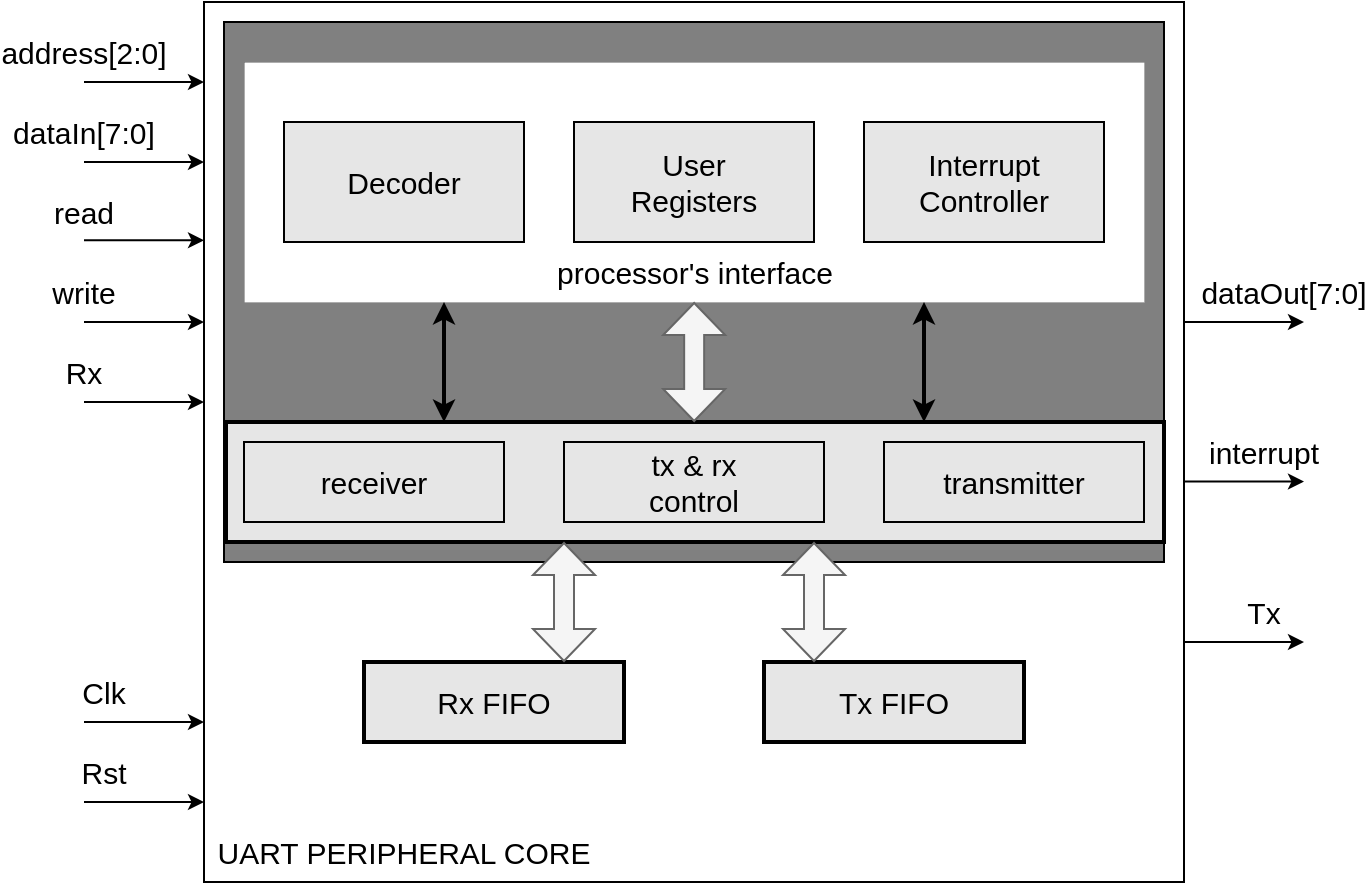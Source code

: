 <mxfile version="20.3.7" type="device"><diagram name="Page-1" id="099fd60b-425b-db50-ffb0-6b813814b670"><mxGraphModel dx="1188" dy="688" grid="1" gridSize="10" guides="1" tooltips="1" connect="1" arrows="1" fold="1" page="1" pageScale="1" pageWidth="850" pageHeight="1100" background="none" math="0" shadow="0"><root><mxCell id="0"/><mxCell id="1" parent="0"/><mxCell id="pZ97jp5W4YAHnzl__pTZ-77" value="" style="rounded=0;whiteSpace=wrap;html=1;labelBackgroundColor=none;strokeColor=#000000;strokeWidth=1;fontSize=15;fillColor=#FFFFFF;" vertex="1" parent="1"><mxGeometry x="200" y="80" width="490" height="440" as="geometry"/></mxCell><mxCell id="pZ97jp5W4YAHnzl__pTZ-81" value="UART PERIPHERAL CORE" style="text;html=1;strokeColor=none;fillColor=none;align=center;verticalAlign=middle;whiteSpace=wrap;rounded=0;labelBackgroundColor=none;strokeWidth=2;fontSize=15;" vertex="1" parent="1"><mxGeometry x="170" y="490" width="260" height="30" as="geometry"/></mxCell><mxCell id="pZ97jp5W4YAHnzl__pTZ-89" value="" style="rounded=0;whiteSpace=wrap;html=1;labelBackgroundColor=none;strokeColor=#000000;strokeWidth=1;fontSize=15;fillColor=#808080;" vertex="1" parent="1"><mxGeometry x="210" y="90" width="470" height="270" as="geometry"/></mxCell><mxCell id="pZ97jp5W4YAHnzl__pTZ-94" value="" style="rounded=0;whiteSpace=wrap;html=1;labelBackgroundColor=none;strokeColor=#000000;strokeWidth=2;fontSize=15;fillColor=#E6E6E6;" vertex="1" parent="1"><mxGeometry x="211" y="290" width="469" height="60" as="geometry"/></mxCell><mxCell id="pZ97jp5W4YAHnzl__pTZ-85" value="transmitter" style="rounded=0;whiteSpace=wrap;html=1;labelBackgroundColor=none;strokeColor=#000000;strokeWidth=1;fontSize=15;fillColor=#E6E6E6;" vertex="1" parent="1"><mxGeometry x="540" y="300" width="130" height="40" as="geometry"/></mxCell><mxCell id="pZ97jp5W4YAHnzl__pTZ-86" value="tx &amp;amp; rx&lt;br&gt;control" style="rounded=0;whiteSpace=wrap;html=1;labelBackgroundColor=none;strokeColor=#000000;strokeWidth=1;fontSize=15;fillColor=#E6E6E6;" vertex="1" parent="1"><mxGeometry x="380" y="300" width="130" height="40" as="geometry"/></mxCell><mxCell id="pZ97jp5W4YAHnzl__pTZ-87" value="receiver" style="rounded=0;whiteSpace=wrap;html=1;labelBackgroundColor=none;strokeColor=#000000;strokeWidth=1;fontSize=15;fillColor=#E6E6E6;" vertex="1" parent="1"><mxGeometry x="220" y="300" width="130" height="40" as="geometry"/></mxCell><mxCell id="pZ97jp5W4YAHnzl__pTZ-90" value="" style="rounded=0;whiteSpace=wrap;html=1;labelBackgroundColor=none;strokeWidth=0;fontSize=15;" vertex="1" parent="1"><mxGeometry x="220" y="110" width="450" height="120" as="geometry"/></mxCell><mxCell id="pZ97jp5W4YAHnzl__pTZ-91" value="Decoder" style="rounded=0;whiteSpace=wrap;html=1;labelBackgroundColor=none;strokeWidth=1;fontSize=15;fillColor=#E6E6E6;" vertex="1" parent="1"><mxGeometry x="240" y="140" width="120" height="60" as="geometry"/></mxCell><mxCell id="pZ97jp5W4YAHnzl__pTZ-92" value="User&lt;br&gt;Registers" style="rounded=0;whiteSpace=wrap;html=1;labelBackgroundColor=none;strokeWidth=1;fontSize=15;fillColor=#E6E6E6;" vertex="1" parent="1"><mxGeometry x="385" y="140" width="120" height="60" as="geometry"/></mxCell><mxCell id="pZ97jp5W4YAHnzl__pTZ-93" value="Interrupt&lt;br&gt;Controller" style="rounded=0;whiteSpace=wrap;html=1;labelBackgroundColor=none;strokeWidth=1;fontSize=15;fillColor=#E6E6E6;" vertex="1" parent="1"><mxGeometry x="530" y="140" width="120" height="60" as="geometry"/></mxCell><mxCell id="pZ97jp5W4YAHnzl__pTZ-95" value="" style="shape=flexArrow;endArrow=classic;startArrow=classic;html=1;rounded=0;strokeWidth=1;fontSize=15;endSize=5;startSize=5;fillColor=#f5f5f5;strokeColor=#666666;" edge="1" parent="1"><mxGeometry width="100" height="100" relative="1" as="geometry"><mxPoint x="445.08" y="290" as="sourcePoint"/><mxPoint x="445.08" y="230" as="targetPoint"/></mxGeometry></mxCell><mxCell id="pZ97jp5W4YAHnzl__pTZ-96" value="" style="endArrow=classic;startArrow=classic;html=1;rounded=0;strokeWidth=2;fontSize=15;startSize=5;endSize=5;" edge="1" parent="1"><mxGeometry width="50" height="50" relative="1" as="geometry"><mxPoint x="320" y="290" as="sourcePoint"/><mxPoint x="320" y="230" as="targetPoint"/></mxGeometry></mxCell><mxCell id="pZ97jp5W4YAHnzl__pTZ-97" value="" style="endArrow=classic;startArrow=classic;html=1;rounded=0;strokeWidth=2;fontSize=15;startSize=5;endSize=5;" edge="1" parent="1"><mxGeometry width="50" height="50" relative="1" as="geometry"><mxPoint x="560" y="290" as="sourcePoint"/><mxPoint x="560" y="230" as="targetPoint"/></mxGeometry></mxCell><mxCell id="pZ97jp5W4YAHnzl__pTZ-98" value="processor's interface" style="text;html=1;strokeColor=none;fillColor=none;align=center;verticalAlign=middle;whiteSpace=wrap;rounded=0;labelBackgroundColor=none;strokeWidth=2;fontSize=15;" vertex="1" parent="1"><mxGeometry x="333" y="200" width="225" height="30" as="geometry"/></mxCell><mxCell id="pZ97jp5W4YAHnzl__pTZ-99" value="Rx FIFO" style="rounded=0;whiteSpace=wrap;html=1;labelBackgroundColor=none;strokeColor=#000000;strokeWidth=2;fontSize=15;fillColor=#E6E6E6;" vertex="1" parent="1"><mxGeometry x="280" y="410" width="130" height="40" as="geometry"/></mxCell><mxCell id="pZ97jp5W4YAHnzl__pTZ-100" value="Tx FIFO" style="rounded=0;whiteSpace=wrap;html=1;labelBackgroundColor=none;strokeColor=#000000;strokeWidth=2;fontSize=15;fillColor=#E6E6E6;" vertex="1" parent="1"><mxGeometry x="480" y="410" width="130" height="40" as="geometry"/></mxCell><mxCell id="pZ97jp5W4YAHnzl__pTZ-101" value="" style="shape=flexArrow;endArrow=classic;startArrow=classic;html=1;rounded=0;strokeWidth=1;fontSize=15;endSize=5;startSize=5;fillColor=#f5f5f5;strokeColor=#666666;" edge="1" parent="1"><mxGeometry width="100" height="100" relative="1" as="geometry"><mxPoint x="380.0" y="410" as="sourcePoint"/><mxPoint x="380.0" y="350" as="targetPoint"/></mxGeometry></mxCell><mxCell id="pZ97jp5W4YAHnzl__pTZ-102" value="" style="shape=flexArrow;endArrow=classic;startArrow=classic;html=1;rounded=0;strokeWidth=1;fontSize=15;endSize=5;startSize=5;fillColor=#f5f5f5;strokeColor=#666666;" edge="1" parent="1"><mxGeometry width="100" height="100" relative="1" as="geometry"><mxPoint x="505" y="410" as="sourcePoint"/><mxPoint x="505" y="350" as="targetPoint"/></mxGeometry></mxCell><mxCell id="pZ97jp5W4YAHnzl__pTZ-103" value="" style="endArrow=classic;html=1;rounded=0;strokeWidth=1;fontSize=15;startSize=5;endSize=5;" edge="1" parent="1"><mxGeometry width="50" height="50" relative="1" as="geometry"><mxPoint x="140" y="120" as="sourcePoint"/><mxPoint x="200" y="120" as="targetPoint"/></mxGeometry></mxCell><mxCell id="pZ97jp5W4YAHnzl__pTZ-104" value="" style="endArrow=classic;html=1;rounded=0;strokeWidth=1;fontSize=15;startSize=5;endSize=5;" edge="1" parent="1"><mxGeometry width="50" height="50" relative="1" as="geometry"><mxPoint x="140" y="160.0" as="sourcePoint"/><mxPoint x="200" y="160.0" as="targetPoint"/></mxGeometry></mxCell><mxCell id="pZ97jp5W4YAHnzl__pTZ-105" value="" style="endArrow=classic;html=1;rounded=0;strokeWidth=1;fontSize=15;startSize=5;endSize=5;" edge="1" parent="1"><mxGeometry width="50" height="50" relative="1" as="geometry"><mxPoint x="140" y="199.17" as="sourcePoint"/><mxPoint x="200" y="199.17" as="targetPoint"/></mxGeometry></mxCell><mxCell id="pZ97jp5W4YAHnzl__pTZ-107" value="address[2:0]" style="text;html=1;strokeColor=none;fillColor=none;align=center;verticalAlign=middle;whiteSpace=wrap;rounded=0;labelBackgroundColor=none;strokeWidth=2;fontSize=15;" vertex="1" parent="1"><mxGeometry x="110" y="90" width="60" height="30" as="geometry"/></mxCell><mxCell id="pZ97jp5W4YAHnzl__pTZ-108" value="dataIn[7:0]" style="text;html=1;strokeColor=none;fillColor=none;align=center;verticalAlign=middle;whiteSpace=wrap;rounded=0;labelBackgroundColor=none;strokeWidth=2;fontSize=15;" vertex="1" parent="1"><mxGeometry x="110" y="130" width="60" height="30" as="geometry"/></mxCell><mxCell id="pZ97jp5W4YAHnzl__pTZ-109" value="read" style="text;html=1;strokeColor=none;fillColor=none;align=center;verticalAlign=middle;whiteSpace=wrap;rounded=0;labelBackgroundColor=none;strokeWidth=2;fontSize=15;" vertex="1" parent="1"><mxGeometry x="110" y="170" width="60" height="30" as="geometry"/></mxCell><mxCell id="pZ97jp5W4YAHnzl__pTZ-111" value="" style="endArrow=classic;html=1;rounded=0;strokeWidth=1;fontSize=15;startSize=5;endSize=5;" edge="1" parent="1"><mxGeometry width="50" height="50" relative="1" as="geometry"><mxPoint x="140" y="240.0" as="sourcePoint"/><mxPoint x="200" y="240.0" as="targetPoint"/></mxGeometry></mxCell><mxCell id="pZ97jp5W4YAHnzl__pTZ-112" value="write" style="text;html=1;strokeColor=none;fillColor=none;align=center;verticalAlign=middle;whiteSpace=wrap;rounded=0;labelBackgroundColor=none;strokeWidth=2;fontSize=15;" vertex="1" parent="1"><mxGeometry x="110" y="210" width="60" height="30" as="geometry"/></mxCell><mxCell id="pZ97jp5W4YAHnzl__pTZ-113" value="" style="endArrow=classic;html=1;rounded=0;strokeWidth=1;fontSize=15;startSize=5;endSize=5;" edge="1" parent="1"><mxGeometry width="50" height="50" relative="1" as="geometry"><mxPoint x="690" y="240" as="sourcePoint"/><mxPoint x="750" y="240" as="targetPoint"/></mxGeometry></mxCell><mxCell id="pZ97jp5W4YAHnzl__pTZ-114" value="dataOut[7:0]" style="text;html=1;strokeColor=none;fillColor=none;align=center;verticalAlign=middle;whiteSpace=wrap;rounded=0;labelBackgroundColor=none;strokeWidth=2;fontSize=15;" vertex="1" parent="1"><mxGeometry x="710" y="210" width="60" height="30" as="geometry"/></mxCell><mxCell id="pZ97jp5W4YAHnzl__pTZ-116" value="" style="endArrow=classic;html=1;rounded=0;strokeWidth=1;fontSize=15;startSize=5;endSize=5;" edge="1" parent="1"><mxGeometry width="50" height="50" relative="1" as="geometry"><mxPoint x="690" y="319.76" as="sourcePoint"/><mxPoint x="750" y="319.76" as="targetPoint"/></mxGeometry></mxCell><mxCell id="pZ97jp5W4YAHnzl__pTZ-117" value="interrupt" style="text;html=1;strokeColor=none;fillColor=none;align=center;verticalAlign=middle;whiteSpace=wrap;rounded=0;labelBackgroundColor=none;strokeWidth=2;fontSize=15;" vertex="1" parent="1"><mxGeometry x="700" y="290" width="60" height="30" as="geometry"/></mxCell><mxCell id="pZ97jp5W4YAHnzl__pTZ-118" value="" style="endArrow=classic;html=1;rounded=0;strokeWidth=1;fontSize=15;startSize=5;endSize=5;" edge="1" parent="1"><mxGeometry width="50" height="50" relative="1" as="geometry"><mxPoint x="690" y="400" as="sourcePoint"/><mxPoint x="750" y="400" as="targetPoint"/></mxGeometry></mxCell><mxCell id="pZ97jp5W4YAHnzl__pTZ-119" value="Tx" style="text;html=1;strokeColor=none;fillColor=none;align=center;verticalAlign=middle;whiteSpace=wrap;rounded=0;labelBackgroundColor=none;strokeWidth=2;fontSize=15;" vertex="1" parent="1"><mxGeometry x="700" y="370" width="60" height="30" as="geometry"/></mxCell><mxCell id="pZ97jp5W4YAHnzl__pTZ-120" value="" style="endArrow=classic;html=1;rounded=0;strokeWidth=1;fontSize=15;startSize=5;endSize=5;" edge="1" parent="1"><mxGeometry width="50" height="50" relative="1" as="geometry"><mxPoint x="140" y="280" as="sourcePoint"/><mxPoint x="200" y="280" as="targetPoint"/></mxGeometry></mxCell><mxCell id="pZ97jp5W4YAHnzl__pTZ-121" value="Rx" style="text;html=1;strokeColor=none;fillColor=none;align=center;verticalAlign=middle;whiteSpace=wrap;rounded=0;labelBackgroundColor=none;strokeWidth=2;fontSize=15;" vertex="1" parent="1"><mxGeometry x="110" y="250" width="60" height="30" as="geometry"/></mxCell><mxCell id="pZ97jp5W4YAHnzl__pTZ-122" value="Clk" style="text;html=1;strokeColor=none;fillColor=none;align=center;verticalAlign=middle;whiteSpace=wrap;rounded=0;labelBackgroundColor=none;strokeWidth=2;fontSize=15;" vertex="1" parent="1"><mxGeometry x="120" y="410" width="60" height="30" as="geometry"/></mxCell><mxCell id="pZ97jp5W4YAHnzl__pTZ-123" value="Rst" style="text;html=1;strokeColor=none;fillColor=none;align=center;verticalAlign=middle;whiteSpace=wrap;rounded=0;labelBackgroundColor=none;strokeWidth=2;fontSize=15;" vertex="1" parent="1"><mxGeometry x="120" y="450" width="60" height="30" as="geometry"/></mxCell><mxCell id="pZ97jp5W4YAHnzl__pTZ-124" value="" style="endArrow=classic;html=1;rounded=0;strokeWidth=1;fontSize=15;startSize=5;endSize=5;" edge="1" parent="1"><mxGeometry width="50" height="50" relative="1" as="geometry"><mxPoint x="140" y="440" as="sourcePoint"/><mxPoint x="200" y="440" as="targetPoint"/></mxGeometry></mxCell><mxCell id="pZ97jp5W4YAHnzl__pTZ-125" value="" style="endArrow=classic;html=1;rounded=0;strokeWidth=1;fontSize=15;startSize=5;endSize=5;" edge="1" parent="1"><mxGeometry width="50" height="50" relative="1" as="geometry"><mxPoint x="140" y="480" as="sourcePoint"/><mxPoint x="200" y="480" as="targetPoint"/></mxGeometry></mxCell></root></mxGraphModel></diagram></mxfile>